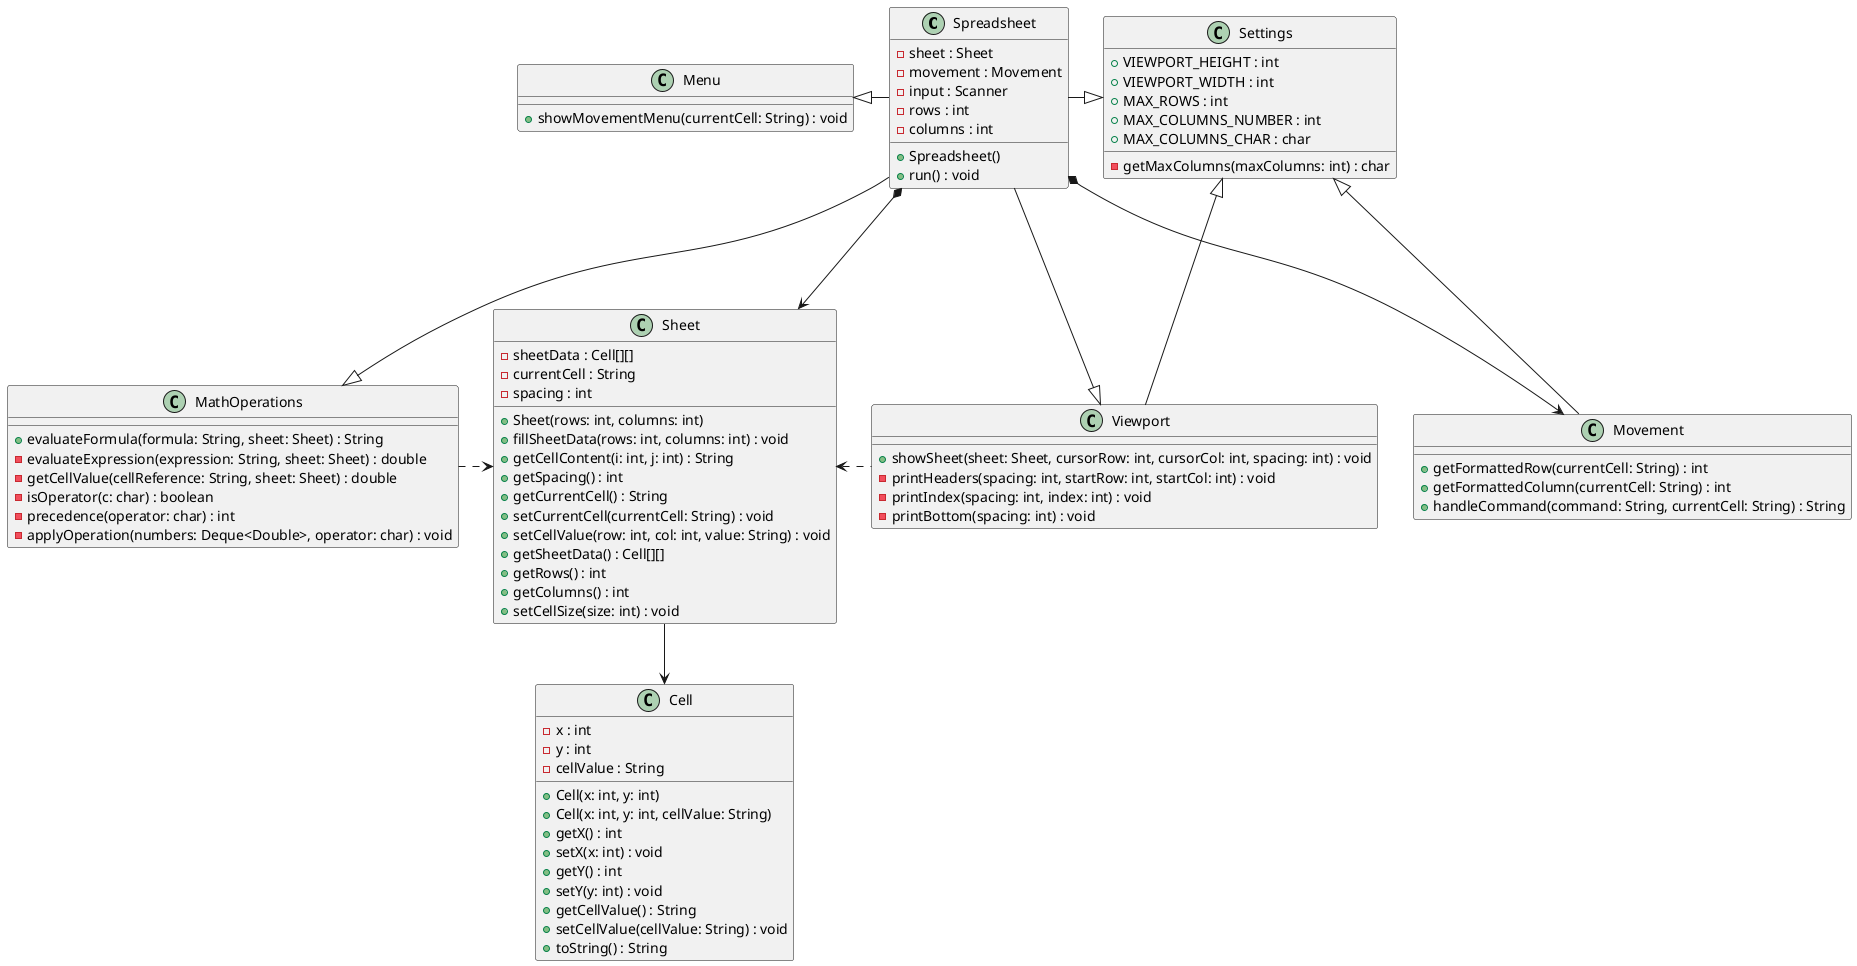 @startuml

class Spreadsheet {
    - sheet : Sheet
    - movement : Movement
    - input : Scanner
    - rows : int
    - columns : int
    + Spreadsheet()
    + run() : void
}

class Cell {
    - x : int
    - y : int
    - cellValue : String
    + Cell(x: int, y: int)
    + Cell(x: int, y: int, cellValue: String)
    + getX() : int
    + setX(x: int) : void
    + getY() : int
    + setY(y: int) : void
    + getCellValue() : String
    + setCellValue(cellValue: String) : void
    + toString() : String
}

class MathOperations {
    + evaluateFormula(formula: String, sheet: Sheet) : String
    - evaluateExpression(expression: String, sheet: Sheet) : double
    - getCellValue(cellReference: String, sheet: Sheet) : double
    - isOperator(c: char) : boolean
    - precedence(operator: char) : int
    - applyOperation(numbers: Deque<Double>, operator: char) : void
}

class Menu {
    + showMovementMenu(currentCell: String) : void
}

class Movement {
    + getFormattedRow(currentCell: String) : int
    + getFormattedColumn(currentCell: String) : int
    + handleCommand(command: String, currentCell: String) : String
}

class Settings {
    + VIEWPORT_HEIGHT : int
    + VIEWPORT_WIDTH : int
    + MAX_ROWS : int
    + MAX_COLUMNS_NUMBER : int
    + MAX_COLUMNS_CHAR : char
    - getMaxColumns(maxColumns: int) : char
}

class Sheet {
    - sheetData : Cell[][]
    - currentCell : String
    - spacing : int
    + Sheet(rows: int, columns: int)
    + fillSheetData(rows: int, columns: int) : void
    + getCellContent(i: int, j: int) : String
    + getSpacing() : int
    + getCurrentCell() : String
    + setCurrentCell(currentCell: String) : void
    + setCellValue(row: int, col: int, value: String) : void
    + getSheetData() : Cell[][]
    + getRows() : int
    + getColumns() : int
    + setCellSize(size: int) : void
}

class Viewport {
    + showSheet(sheet: Sheet, cursorRow: int, cursorCol: int, spacing: int) : void
    - printHeaders(spacing: int, startRow: int, startCol: int) : void
    - printIndex(spacing: int, index: int) : void
    - printBottom(spacing: int) : void
}

Spreadsheet *-d-> Sheet
Spreadsheet *--d-> Movement
Spreadsheet -r-|> Settings
Spreadsheet --d-|> Viewport
Spreadsheet --d-|> MathOperations
Spreadsheet -l-|> Menu
Movement -u-|> Settings
Viewport .l.> Sheet
Viewport -u-|> Settings
MathOperations ..r.> Sheet
Sheet -d-> Cell

@enduml
